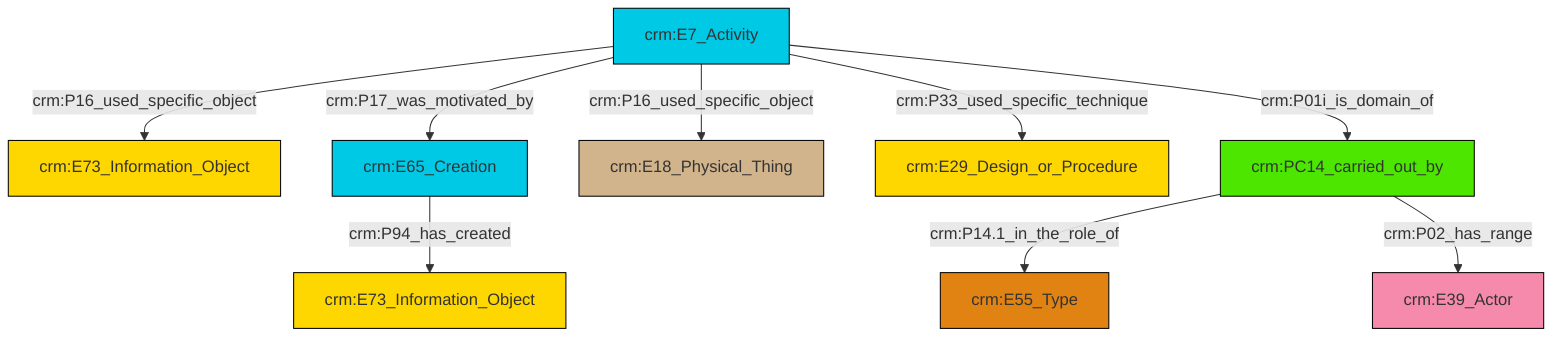 graph TD
classDef Literal fill:#f2f2f2,stroke:#000000;
classDef CRM_Entity fill:#FFFFFF,stroke:#000000;
classDef Temporal_Entity fill:#00C9E6, stroke:#000000;
classDef Type fill:#E18312, stroke:#000000;
classDef Time-Span fill:#2C9C91, stroke:#000000;
classDef Appellation fill:#FFEB7F, stroke:#000000;
classDef Place fill:#008836, stroke:#000000;
classDef Persistent_Item fill:#B266B2, stroke:#000000;
classDef Conceptual_Object fill:#FFD700, stroke:#000000;
classDef Physical_Thing fill:#D2B48C, stroke:#000000;
classDef Actor fill:#f58aad, stroke:#000000;
classDef PC_Classes fill:#4ce600, stroke:#000000;
classDef Multi fill:#cccccc,stroke:#000000;

4["crm:PC14_carried_out_by"]:::PC_Classes -->|crm:P14.1_in_the_role_of| 5["crm:E55_Type"]:::Type
6["crm:E7_Activity"]:::Temporal_Entity -->|crm:P16_used_specific_object| 7["crm:E18_Physical_Thing"]:::Physical_Thing
6["crm:E7_Activity"]:::Temporal_Entity -->|crm:P33_used_specific_technique| 8["crm:E29_Design_or_Procedure"]:::Conceptual_Object
12["crm:E65_Creation"]:::Temporal_Entity -->|crm:P94_has_created| 2["crm:E73_Information_Object"]:::Conceptual_Object
6["crm:E7_Activity"]:::Temporal_Entity -->|crm:P17_was_motivated_by| 12["crm:E65_Creation"]:::Temporal_Entity
6["crm:E7_Activity"]:::Temporal_Entity -->|crm:P01i_is_domain_of| 4["crm:PC14_carried_out_by"]:::PC_Classes
4["crm:PC14_carried_out_by"]:::PC_Classes -->|crm:P02_has_range| 9["crm:E39_Actor"]:::Actor
6["crm:E7_Activity"]:::Temporal_Entity -->|crm:P16_used_specific_object| 0["crm:E73_Information_Object"]:::Conceptual_Object